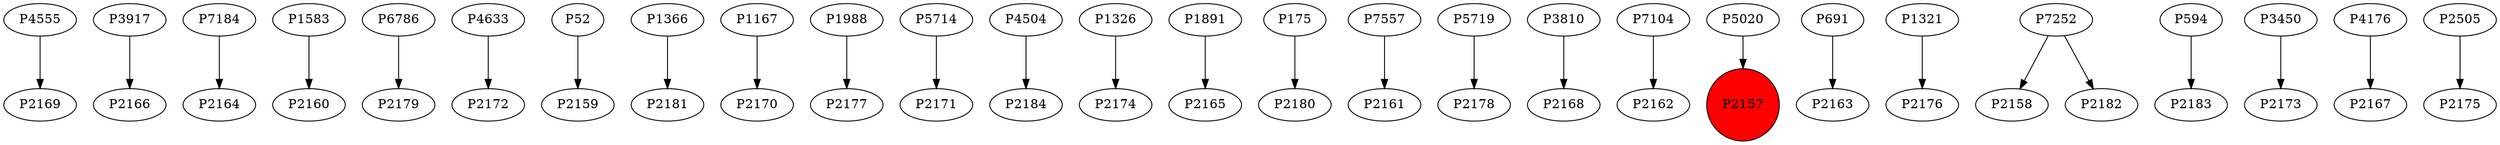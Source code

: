 digraph {
	P4555 -> P2169
	P3917 -> P2166
	P7184 -> P2164
	P1583 -> P2160
	P6786 -> P2179
	P4633 -> P2172
	P52 -> P2159
	P1366 -> P2181
	P1167 -> P2170
	P1988 -> P2177
	P5714 -> P2171
	P4504 -> P2184
	P1326 -> P2174
	P1891 -> P2165
	P175 -> P2180
	P7557 -> P2161
	P5719 -> P2178
	P3810 -> P2168
	P7104 -> P2162
	P5020 -> P2157
	P691 -> P2163
	P1321 -> P2176
	P7252 -> P2158
	P7252 -> P2182
	P594 -> P2183
	P3450 -> P2173
	P4176 -> P2167
	P2505 -> P2175
	P2157 [shape=circle]
	P2157 [style=filled]
	P2157 [fillcolor=red]
}